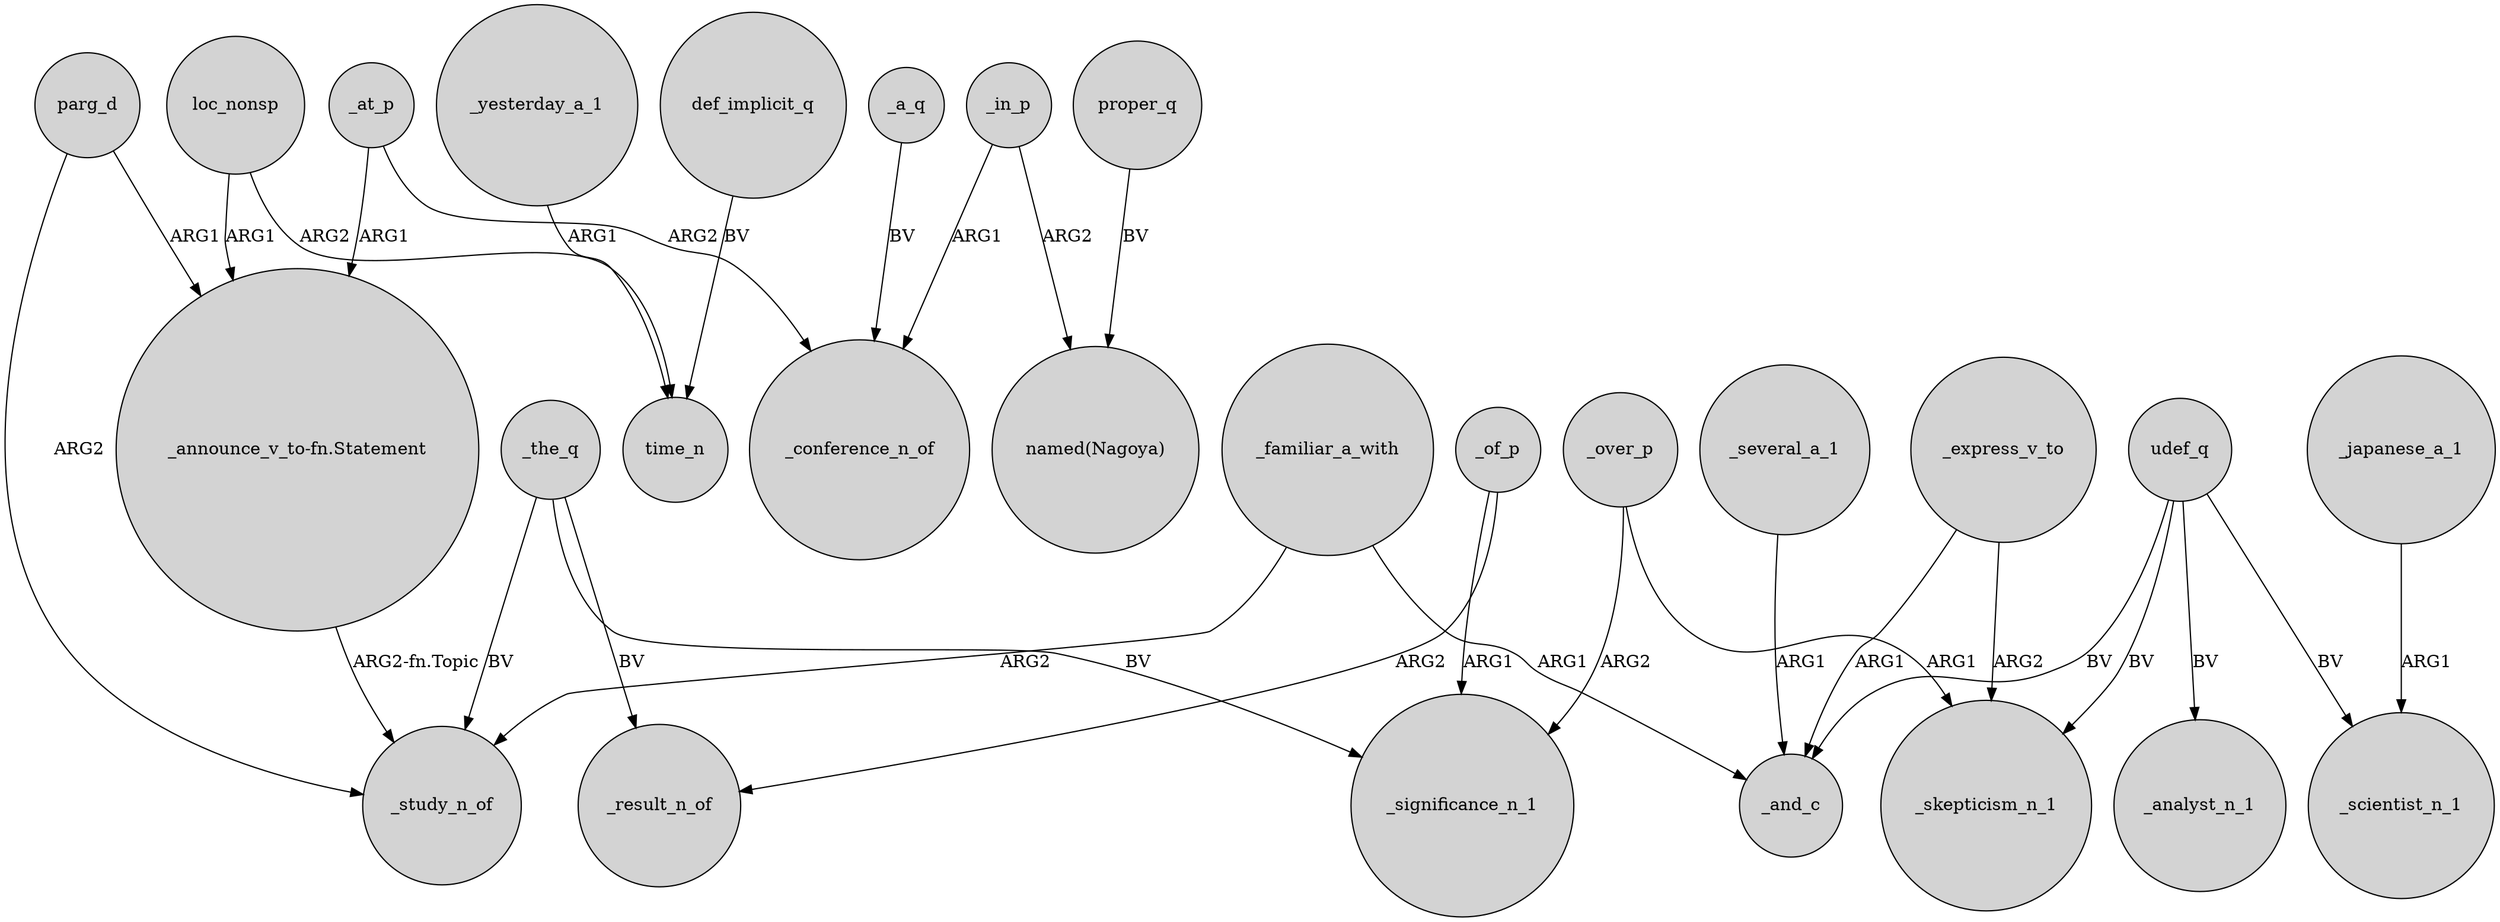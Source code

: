 digraph {
	node [shape=circle style=filled]
	_the_q -> _study_n_of [label=BV]
	_yesterday_a_1 -> time_n [label=ARG1]
	_the_q -> _significance_n_1 [label=BV]
	_several_a_1 -> _and_c [label=ARG1]
	_a_q -> _conference_n_of [label=BV]
	parg_d -> _study_n_of [label=ARG2]
	_the_q -> _result_n_of [label=BV]
	_express_v_to -> _skepticism_n_1 [label=ARG2]
	_over_p -> _skepticism_n_1 [label=ARG1]
	loc_nonsp -> time_n [label=ARG2]
	_familiar_a_with -> _and_c [label=ARG1]
	loc_nonsp -> "_announce_v_to-fn.Statement" [label=ARG1]
	_familiar_a_with -> _study_n_of [label=ARG2]
	parg_d -> "_announce_v_to-fn.Statement" [label=ARG1]
	_in_p -> _conference_n_of [label=ARG1]
	proper_q -> "named(Nagoya)" [label=BV]
	_at_p -> _conference_n_of [label=ARG2]
	_of_p -> _result_n_of [label=ARG2]
	_of_p -> _significance_n_1 [label=ARG1]
	_japanese_a_1 -> _scientist_n_1 [label=ARG1]
	_at_p -> "_announce_v_to-fn.Statement" [label=ARG1]
	udef_q -> _skepticism_n_1 [label=BV]
	udef_q -> _scientist_n_1 [label=BV]
	"_announce_v_to-fn.Statement" -> _study_n_of [label="ARG2-fn.Topic"]
	_in_p -> "named(Nagoya)" [label=ARG2]
	_express_v_to -> _and_c [label=ARG1]
	_over_p -> _significance_n_1 [label=ARG2]
	udef_q -> _and_c [label=BV]
	udef_q -> _analyst_n_1 [label=BV]
	def_implicit_q -> time_n [label=BV]
}

